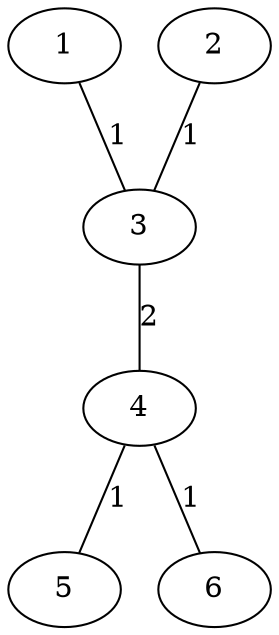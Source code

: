 graph min_graph {
    1 -- 3 [label = "1"];
    2 -- 3 [label = "1"];
    3 -- 4 [label = "2"];
    4 -- 5 [label = "1"];
    4 -- 6 [label = "1"];
}
